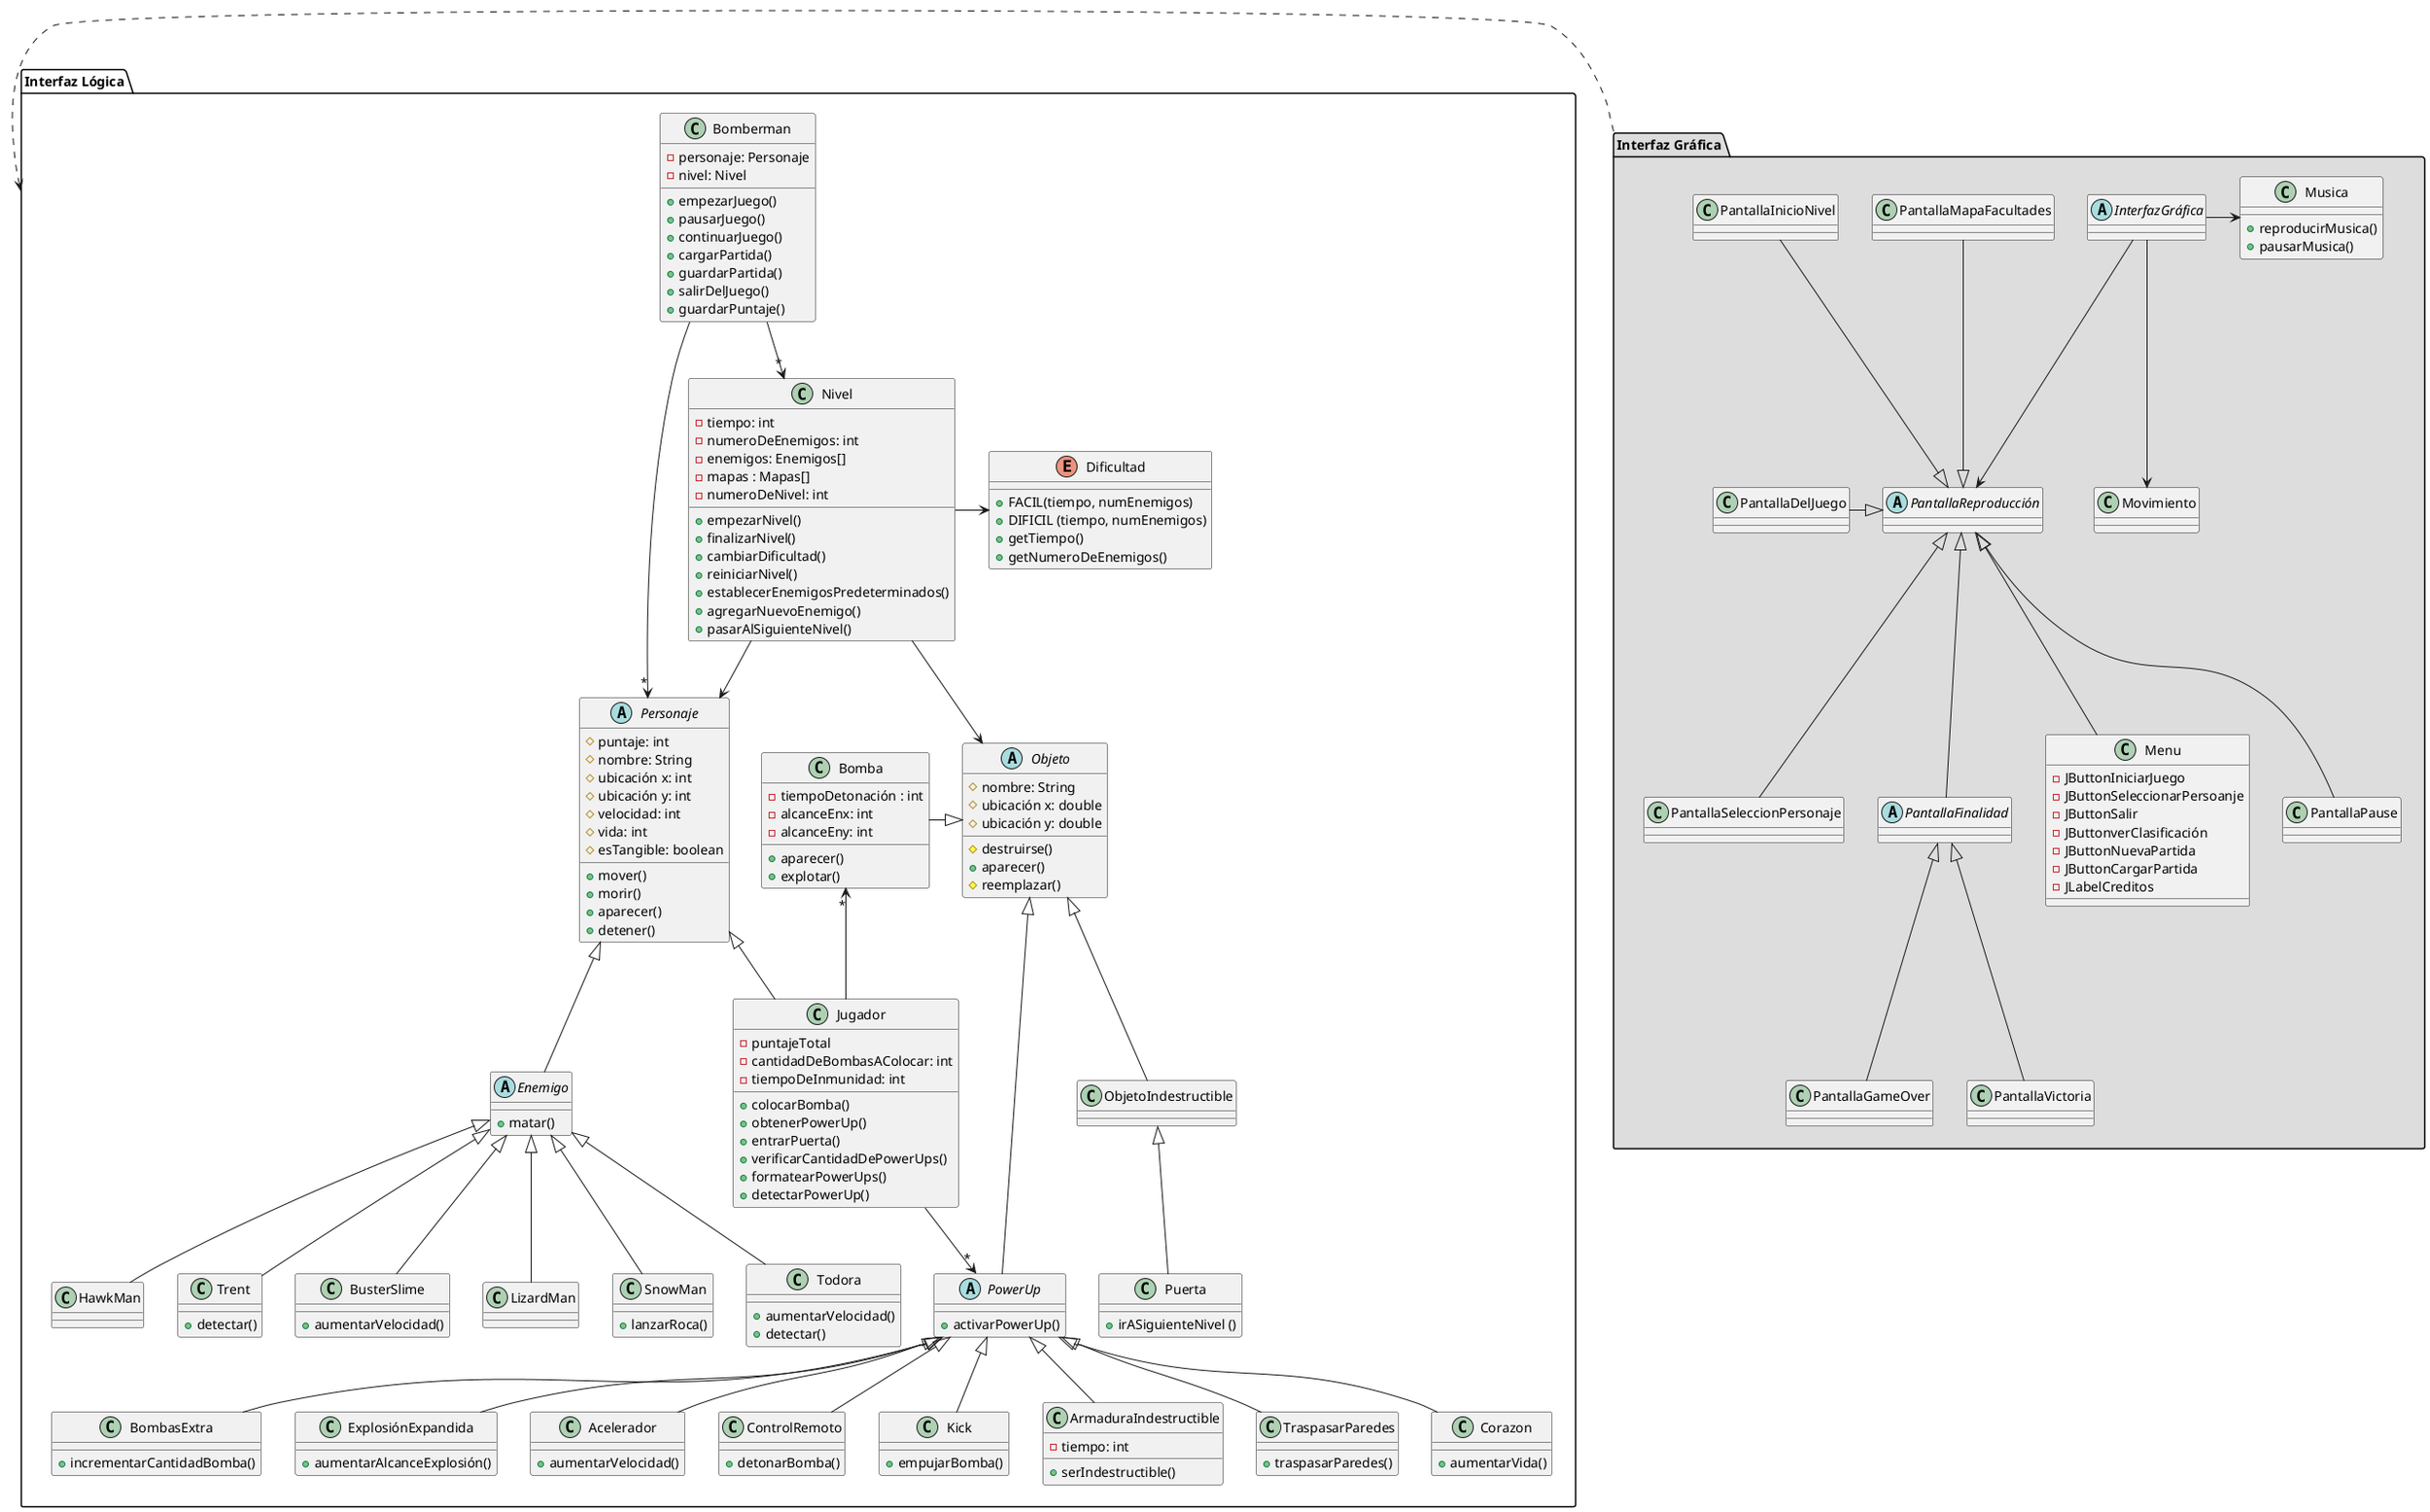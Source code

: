@startuml
'Donde poner el metodo pausar? IG o IL?
'Poner metodo detener en personaje?
'Como generar el power up en un bloque?
'Dejaremos los 4 niveles?

package "Interfaz Lógica" {

class Bomberman {
- personaje: Personaje
- nivel: Nivel
+ empezarJuego()
+ pausarJuego()
+ continuarJuego()
+ cargarPartida()
+ guardarPartida()
+ salirDelJuego()
+ guardarPuntaje()
}

abstract class Objeto {
# nombre: String
# ubicación x: double
# ubicación y: double
# destruirse()
+ aparecer()
# reemplazar()
    'Cuando se destruye un bloque se genere
    'de forma randomica el power up,
    'reemplazando a dicho bloque
}

class ObjetoIndestructible{
}

class Puerta{
+ irASiguienteNivel ()
}

Puerta -u-|> ObjetoIndestructible
ObjetoIndestructible -u-|> Objeto

abstract class PowerUp {
+ activarPowerUp()
}

PowerUp -u-|> Objeto

class Bomba {
- tiempoDetonación : int
- alcanceEnx: int
- alcanceEny: int
+ aparecer()
+ explotar()
}

Bomba -r-|> Objeto

class BombasExtra {
+ incrementarCantidadBomba()
}

class ExplosiónExpandida {
+ aumentarAlcanceExplosión()
}

class Acelerador {
+ aumentarVelocidad()
}

class ControlRemoto {
+ detonarBomba()
}

class Kick {
+ empujarBomba()
}

class ArmaduraIndestructible {
- tiempo: int
+ serIndestructible()
}

class TraspasarParedes {
+ traspasarParedes()
}

class Corazon {
+ aumentarVida()
}

Jugador -d-> "*" PowerUp
BombasExtra -u-|> PowerUp
ExplosiónExpandida -u-|> PowerUp
Acelerador -u-|> PowerUp
ControlRemoto -u-|> PowerUp
Kick -u-|> PowerUp
ArmaduraIndestructible -u-|> PowerUp
TraspasarParedes -u-|> PowerUp
Corazon -u-|> PowerUp


Bomberman --> "*" Nivel
Bomberman -d-> "*" Personaje

abstract class Personaje {
# puntaje: int
# nombre: String
# ubicación x: int
# ubicación y: int
# velocidad: int
# vida: int
# esTangible: boolean
+ mover()
    'Excepcion: Try & Catch (Colision)
+ morir()
+ aparecer()
+ detener()
}

class Jugador {
- puntajeTotal
- cantidadDeBombasAColocar: int
- tiempoDeInmunidad: int
+ colocarBomba()
+ obtenerPowerUp()
+ entrarPuerta()
+ verificarCantidadDePowerUps()
+ formatearPowerUps()
+ detectarPowerUp()
}

Jugador -u-|> Personaje
Enemigo -u-|> Personaje

abstract class Enemigo {
+ matar()
}

class SnowMan {
+ lanzarRoca()
}

SnowMan -u-|> Enemigo

class Todora {
+ aumentarVelocidad()
+ detectar()
}

Todora -u-|> Enemigo

class HawkMan {
}

HawkMan -u-|> Enemigo

class Trent {
+ detectar()
}

Trent -u-|> Enemigo

class BusterSlime{
+ aumentarVelocidad()
}

BusterSlime -u-|> Enemigo

class LizardMan{
}

LizardMan -u-|> Enemigo
Jugador -u-> "*" Bomba

class Nivel {
- tiempo: int
- numeroDeEnemigos: int
- enemigos: Enemigos[]
- mapas : Mapas[]
- numeroDeNivel: int
+ empezarNivel()
+ finalizarNivel()
+ cambiarDificultad()
+ reiniciarNivel()
+ establecerEnemigosPredeterminados()
+ agregarNuevoEnemigo()
+ pasarAlSiguienteNivel()
}

enum Dificultad{
+ FACIL(tiempo, numEnemigos)
+ DIFICIL (tiempo, numEnemigos)
+ getTiempo()
+ getNumeroDeEnemigos()
}

Nivel -r-> Dificultad



Nivel -r-> Objeto
Nivel --> Personaje
}

"Interfaz Gráfica" .l.> "Interfaz Lógica"

package "Interfaz Gráfica" #DDD {

abstract class InterfazGráfica {
}

InterfazGráfica --> PantallaReproducción

class Musica {
+ reproducirMusica()
+ pausarMusica()
}

InterfazGráfica -r-> Musica

abstract class PantallaReproducción{
}

class Menu {
- JButtonIniciarJuego
- JButtonSeleccionarPersoanje
- JButtonSalir
- JButtonverClasificación
- JButtonNuevaPartida
- JButtonCargarPartida
- JLabelCreditos
}

Menu -u-|> PantallaReproducción

abstract class PantallaFinalidad {
}

PantallaFinalidad -u-|> PantallaReproducción
PantallaPause -u-|> PantallaReproducción

class PantallaPause {
}

class PantallaSeleccionPersonaje {
}

PantallaSeleccionPersonaje -u-|> PantallaReproducción

class PantallaGameOver {
}

PantallaGameOver -u-|> PantallaFinalidad

class PantallaVictoria {
}

PantallaVictoria -u-|> PantallaFinalidad

class PantallaMapaFacultades {
}

PantallaMapaFacultades --|> PantallaReproducción

class PantallaInicioNivel {
}

class PantallaDelJuego {
}

class Movimiento {
}

InterfazGráfica --> Movimiento

PantallaDelJuego -r-|> PantallaReproducción
PantallaInicioNivel --|> PantallaReproducción



}
@enduml
